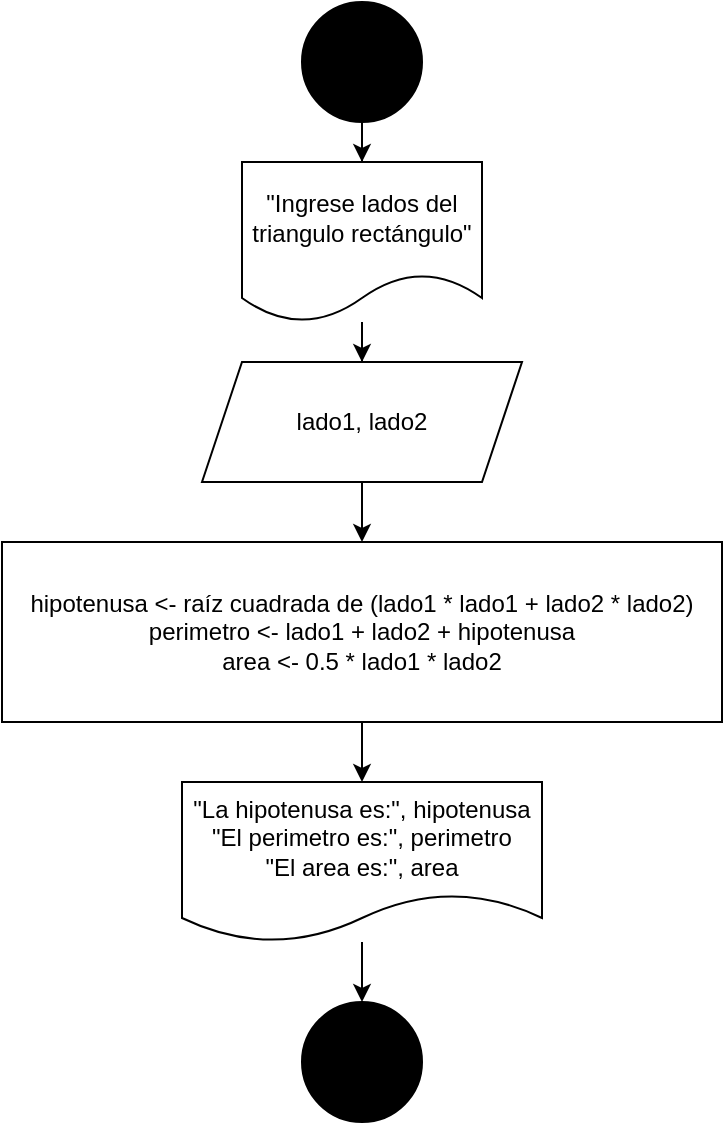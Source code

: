 <mxfile version="21.6.9" type="device">
  <diagram id="C5RBs43oDa-KdzZeNtuy" name="Page-1">
    <mxGraphModel dx="874" dy="1647" grid="1" gridSize="10" guides="1" tooltips="1" connect="1" arrows="1" fold="1" page="1" pageScale="1" pageWidth="827" pageHeight="1169" math="0" shadow="0">
      <root>
        <mxCell id="WIyWlLk6GJQsqaUBKTNV-0" />
        <mxCell id="WIyWlLk6GJQsqaUBKTNV-1" parent="WIyWlLk6GJQsqaUBKTNV-0" />
        <mxCell id="zdYGyDuBKikfVw-t4Z2_-7" style="edgeStyle=orthogonalEdgeStyle;rounded=0;orthogonalLoop=1;jettySize=auto;html=1;" edge="1" parent="WIyWlLk6GJQsqaUBKTNV-1" source="zdYGyDuBKikfVw-t4Z2_-0" target="zdYGyDuBKikfVw-t4Z2_-1">
          <mxGeometry relative="1" as="geometry" />
        </mxCell>
        <mxCell id="zdYGyDuBKikfVw-t4Z2_-0" value="" style="ellipse;whiteSpace=wrap;html=1;aspect=fixed;fillColor=#000000;" vertex="1" parent="WIyWlLk6GJQsqaUBKTNV-1">
          <mxGeometry x="360" y="-1130" width="60" height="60" as="geometry" />
        </mxCell>
        <mxCell id="zdYGyDuBKikfVw-t4Z2_-8" style="edgeStyle=orthogonalEdgeStyle;rounded=0;orthogonalLoop=1;jettySize=auto;html=1;entryX=0.5;entryY=0;entryDx=0;entryDy=0;" edge="1" parent="WIyWlLk6GJQsqaUBKTNV-1" source="zdYGyDuBKikfVw-t4Z2_-1" target="zdYGyDuBKikfVw-t4Z2_-4">
          <mxGeometry relative="1" as="geometry" />
        </mxCell>
        <mxCell id="zdYGyDuBKikfVw-t4Z2_-1" value="&quot;Ingrese lados del triangulo rectángulo&quot;" style="shape=document;whiteSpace=wrap;html=1;boundedLbl=1;" vertex="1" parent="WIyWlLk6GJQsqaUBKTNV-1">
          <mxGeometry x="330" y="-1050" width="120" height="80" as="geometry" />
        </mxCell>
        <mxCell id="zdYGyDuBKikfVw-t4Z2_-10" style="edgeStyle=orthogonalEdgeStyle;rounded=0;orthogonalLoop=1;jettySize=auto;html=1;entryX=0.5;entryY=0;entryDx=0;entryDy=0;" edge="1" parent="WIyWlLk6GJQsqaUBKTNV-1" source="zdYGyDuBKikfVw-t4Z2_-2" target="zdYGyDuBKikfVw-t4Z2_-3">
          <mxGeometry relative="1" as="geometry" />
        </mxCell>
        <mxCell id="zdYGyDuBKikfVw-t4Z2_-2" value="hipotenusa &amp;lt;- raíz cuadrada de (lado1 * lado1 + lado2 * lado2)&lt;br&gt;perimetro &amp;lt;- lado1 + lado2 + hipotenusa &lt;br&gt;area &amp;lt;- 0.5 * lado1 * lado2" style="rounded=0;whiteSpace=wrap;html=1;" vertex="1" parent="WIyWlLk6GJQsqaUBKTNV-1">
          <mxGeometry x="210" y="-860" width="360" height="90" as="geometry" />
        </mxCell>
        <mxCell id="zdYGyDuBKikfVw-t4Z2_-11" style="edgeStyle=orthogonalEdgeStyle;rounded=0;orthogonalLoop=1;jettySize=auto;html=1;entryX=0.5;entryY=0;entryDx=0;entryDy=0;" edge="1" parent="WIyWlLk6GJQsqaUBKTNV-1" source="zdYGyDuBKikfVw-t4Z2_-3" target="zdYGyDuBKikfVw-t4Z2_-5">
          <mxGeometry relative="1" as="geometry" />
        </mxCell>
        <mxCell id="zdYGyDuBKikfVw-t4Z2_-3" value="&quot;La hipotenusa es:&quot;, hipotenusa&lt;br&gt;&quot;El perimetro es:&quot;, perimetro&lt;br&gt;&quot;El area es:&quot;, area" style="shape=document;whiteSpace=wrap;html=1;boundedLbl=1;" vertex="1" parent="WIyWlLk6GJQsqaUBKTNV-1">
          <mxGeometry x="300" y="-740" width="180" height="80" as="geometry" />
        </mxCell>
        <mxCell id="zdYGyDuBKikfVw-t4Z2_-9" style="edgeStyle=orthogonalEdgeStyle;rounded=0;orthogonalLoop=1;jettySize=auto;html=1;entryX=0.5;entryY=0;entryDx=0;entryDy=0;" edge="1" parent="WIyWlLk6GJQsqaUBKTNV-1" source="zdYGyDuBKikfVw-t4Z2_-4" target="zdYGyDuBKikfVw-t4Z2_-2">
          <mxGeometry relative="1" as="geometry" />
        </mxCell>
        <mxCell id="zdYGyDuBKikfVw-t4Z2_-4" value="lado1, lado2" style="shape=parallelogram;perimeter=parallelogramPerimeter;whiteSpace=wrap;html=1;fixedSize=1;" vertex="1" parent="WIyWlLk6GJQsqaUBKTNV-1">
          <mxGeometry x="310" y="-950" width="160" height="60" as="geometry" />
        </mxCell>
        <mxCell id="zdYGyDuBKikfVw-t4Z2_-5" value="" style="ellipse;whiteSpace=wrap;html=1;aspect=fixed;fillColor=#000000;" vertex="1" parent="WIyWlLk6GJQsqaUBKTNV-1">
          <mxGeometry x="360" y="-630" width="60" height="60" as="geometry" />
        </mxCell>
      </root>
    </mxGraphModel>
  </diagram>
</mxfile>
